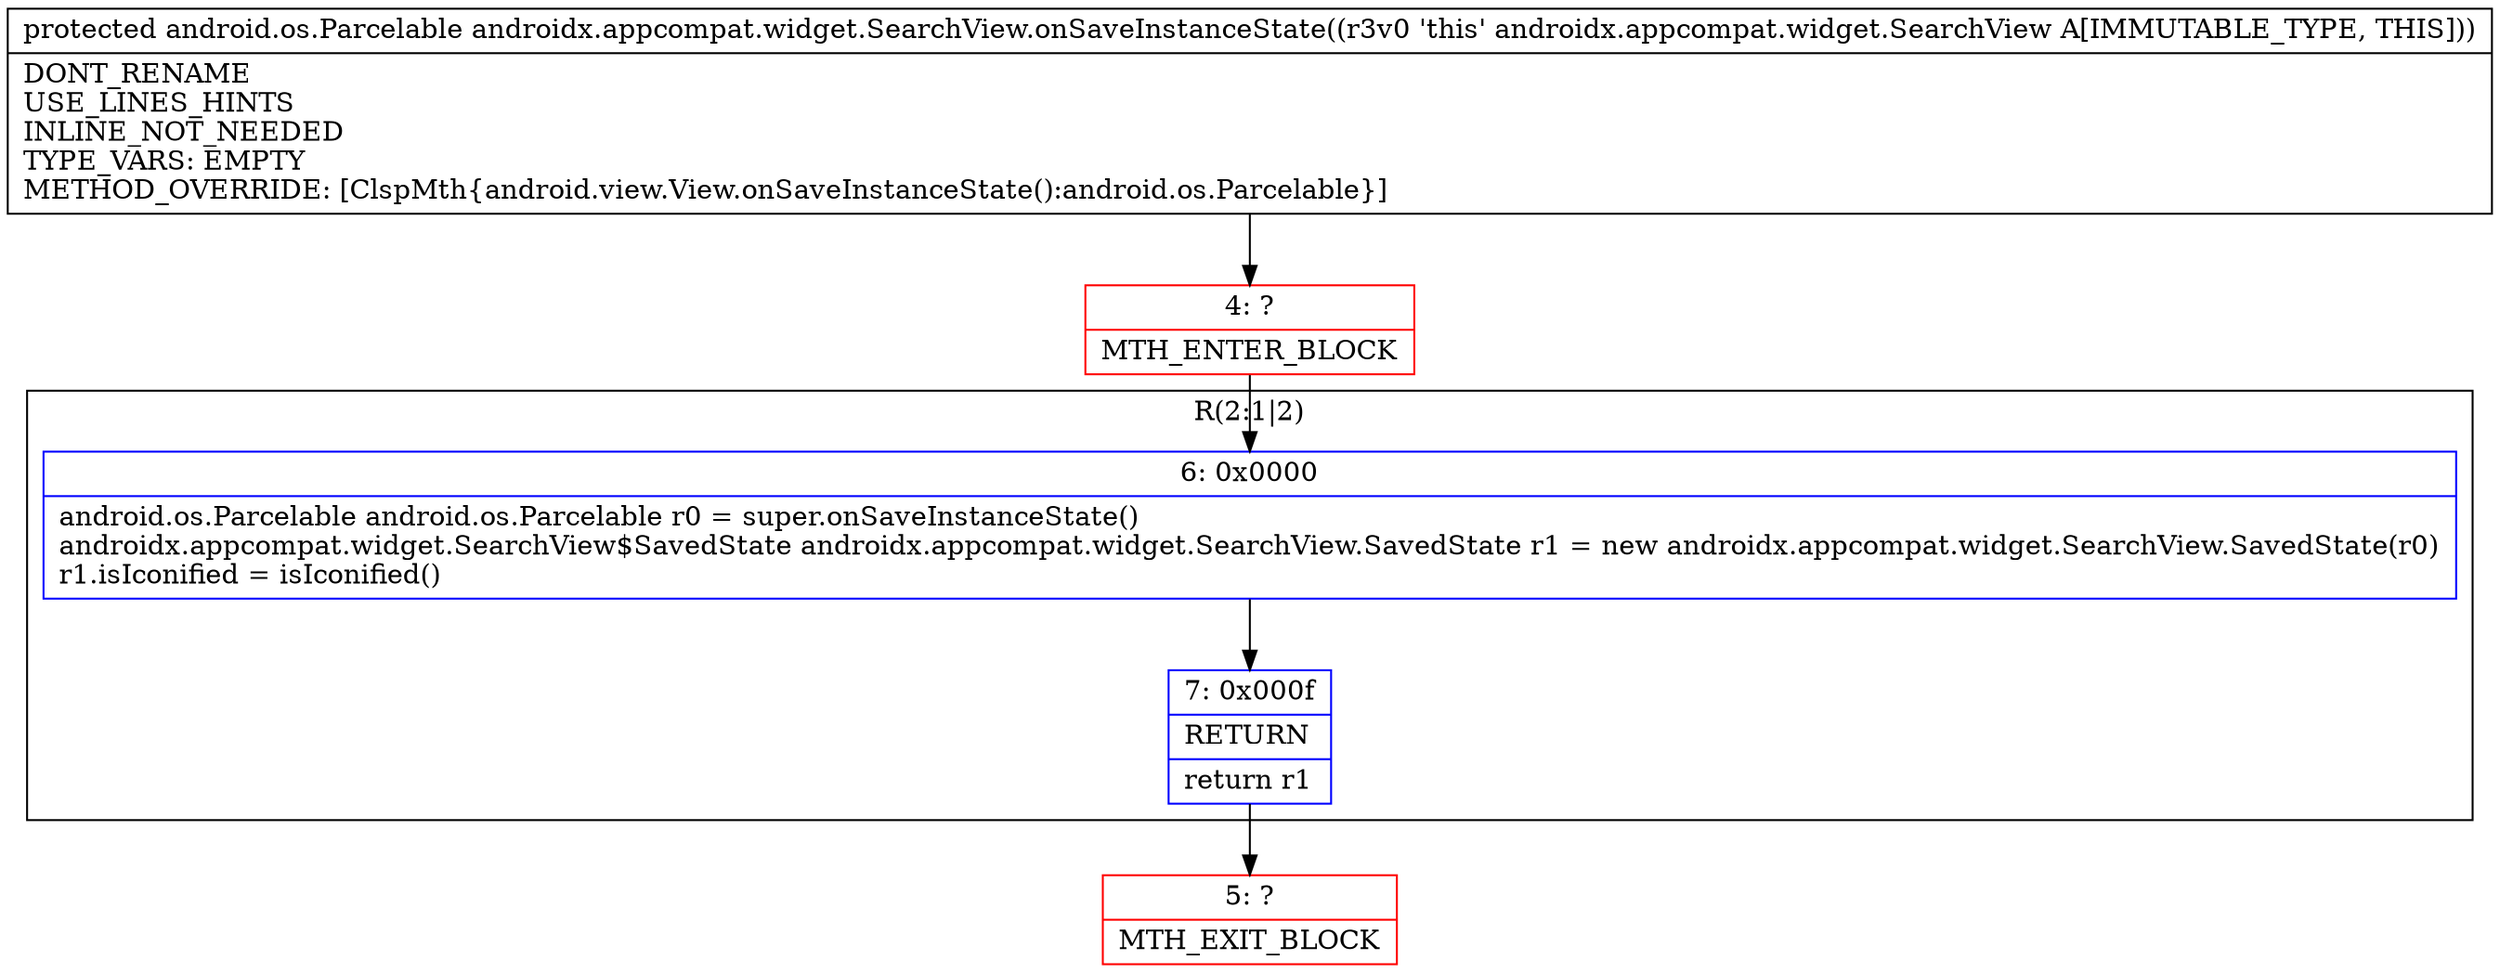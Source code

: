 digraph "CFG forandroidx.appcompat.widget.SearchView.onSaveInstanceState()Landroid\/os\/Parcelable;" {
subgraph cluster_Region_673356815 {
label = "R(2:1|2)";
node [shape=record,color=blue];
Node_6 [shape=record,label="{6\:\ 0x0000|android.os.Parcelable android.os.Parcelable r0 = super.onSaveInstanceState()\landroidx.appcompat.widget.SearchView$SavedState androidx.appcompat.widget.SearchView.SavedState r1 = new androidx.appcompat.widget.SearchView.SavedState(r0)\lr1.isIconified = isIconified()\l}"];
Node_7 [shape=record,label="{7\:\ 0x000f|RETURN\l|return r1\l}"];
}
Node_4 [shape=record,color=red,label="{4\:\ ?|MTH_ENTER_BLOCK\l}"];
Node_5 [shape=record,color=red,label="{5\:\ ?|MTH_EXIT_BLOCK\l}"];
MethodNode[shape=record,label="{protected android.os.Parcelable androidx.appcompat.widget.SearchView.onSaveInstanceState((r3v0 'this' androidx.appcompat.widget.SearchView A[IMMUTABLE_TYPE, THIS]))  | DONT_RENAME\lUSE_LINES_HINTS\lINLINE_NOT_NEEDED\lTYPE_VARS: EMPTY\lMETHOD_OVERRIDE: [ClspMth\{android.view.View.onSaveInstanceState():android.os.Parcelable\}]\l}"];
MethodNode -> Node_4;Node_6 -> Node_7;
Node_7 -> Node_5;
Node_4 -> Node_6;
}

